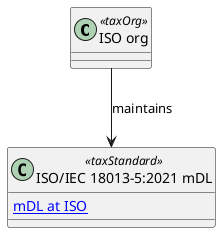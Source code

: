 /'Terminology in next generation credentials

Created: 2024/05/24 16:02:21
Last modified: 2024/05/24 16:12:08

For citations and other documentation, please see 
[Zotero group library](https://www.zotero.org/groups/5541646/nextgencredentials)
'/
@startuml mDL
    class "ISO org" <<taxOrg>>
    class "ISO/IEC 18013-5:2021 mDL" <<taxStandard>>{
        [[https://www.iso.org/standard/69084.html mDL at ISO]]
    }
    "ISO org" --> "ISO/IEC 18013-5:2021 mDL" : maintains
@enduml
